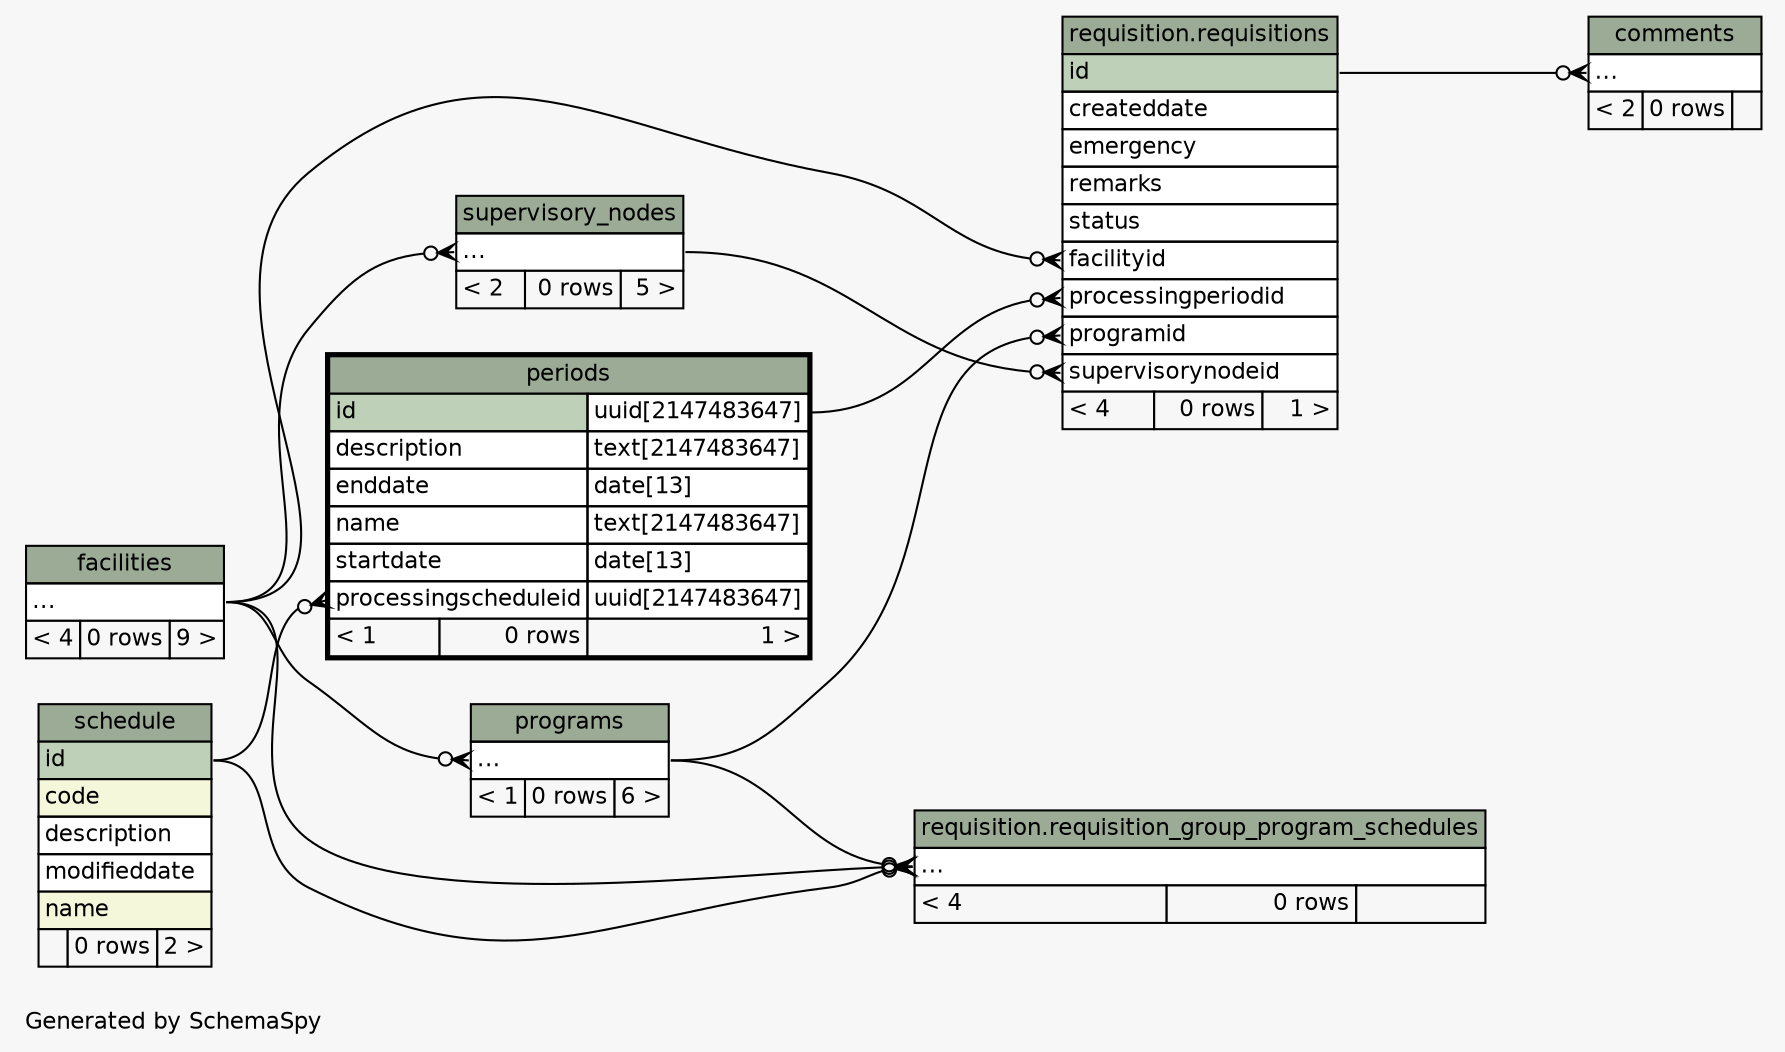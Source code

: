 // dot 2.38.0 on Linux 4.1.17-22.30.amzn1.x86_64
// SchemaSpy rev 590
digraph "twoDegreesRelationshipsDiagram" {
  graph [
    rankdir="RL"
    bgcolor="#f7f7f7"
    label="\nGenerated by SchemaSpy"
    labeljust="l"
    nodesep="0.18"
    ranksep="0.46"
    fontname="Helvetica"
    fontsize="11"
  ];
  node [
    fontname="Helvetica"
    fontsize="11"
    shape="plaintext"
  ];
  edge [
    arrowsize="0.8"
  ];
  "comments":"elipses":w -> "requisition.requisitions":"id":e [arrowhead=none dir=back arrowtail=crowodot];
  "periods":"processingscheduleid":w -> "schedule":"id":e [arrowhead=none dir=back arrowtail=crowodot];
  "programs":"elipses":w -> "facilities":"elipses":e [arrowhead=none dir=back arrowtail=crowodot];
  "requisition.requisition_group_program_schedules":"elipses":w -> "facilities":"elipses":e [arrowhead=none dir=back arrowtail=crowodot];
  "requisition.requisition_group_program_schedules":"elipses":w -> "schedule":"id":e [arrowhead=none dir=back arrowtail=crowodot];
  "requisition.requisition_group_program_schedules":"elipses":w -> "programs":"elipses":e [arrowhead=none dir=back arrowtail=crowodot];
  "requisition.requisitions":"facilityid":w -> "facilities":"elipses":e [arrowhead=none dir=back arrowtail=crowodot];
  "requisition.requisitions":"processingperiodid":w -> "periods":"id.type":e [arrowhead=none dir=back arrowtail=crowodot];
  "requisition.requisitions":"programid":w -> "programs":"elipses":e [arrowhead=none dir=back arrowtail=crowodot];
  "requisition.requisitions":"supervisorynodeid":w -> "supervisory_nodes":"elipses":e [arrowhead=none dir=back arrowtail=crowodot];
  "supervisory_nodes":"elipses":w -> "facilities":"elipses":e [arrowhead=none dir=back arrowtail=crowodot];
  "comments" [
    label=<
    <TABLE BORDER="0" CELLBORDER="1" CELLSPACING="0" BGCOLOR="#ffffff">
      <TR><TD COLSPAN="3" BGCOLOR="#9bab96" ALIGN="CENTER">comments</TD></TR>
      <TR><TD PORT="elipses" COLSPAN="3" ALIGN="LEFT">...</TD></TR>
      <TR><TD ALIGN="LEFT" BGCOLOR="#f7f7f7">&lt; 2</TD><TD ALIGN="RIGHT" BGCOLOR="#f7f7f7">0 rows</TD><TD ALIGN="RIGHT" BGCOLOR="#f7f7f7">  </TD></TR>
    </TABLE>>
    URL="comments.html"
    tooltip="comments"
  ];
  "facilities" [
    label=<
    <TABLE BORDER="0" CELLBORDER="1" CELLSPACING="0" BGCOLOR="#ffffff">
      <TR><TD COLSPAN="3" BGCOLOR="#9bab96" ALIGN="CENTER">facilities</TD></TR>
      <TR><TD PORT="elipses" COLSPAN="3" ALIGN="LEFT">...</TD></TR>
      <TR><TD ALIGN="LEFT" BGCOLOR="#f7f7f7">&lt; 4</TD><TD ALIGN="RIGHT" BGCOLOR="#f7f7f7">0 rows</TD><TD ALIGN="RIGHT" BGCOLOR="#f7f7f7">9 &gt;</TD></TR>
    </TABLE>>
    URL="facilities.html"
    tooltip="facilities"
  ];
  "periods" [
    label=<
    <TABLE BORDER="2" CELLBORDER="1" CELLSPACING="0" BGCOLOR="#ffffff">
      <TR><TD COLSPAN="3" BGCOLOR="#9bab96" ALIGN="CENTER">periods</TD></TR>
      <TR><TD PORT="id" COLSPAN="2" BGCOLOR="#bed1b8" ALIGN="LEFT">id</TD><TD PORT="id.type" ALIGN="LEFT">uuid[2147483647]</TD></TR>
      <TR><TD PORT="description" COLSPAN="2" ALIGN="LEFT">description</TD><TD PORT="description.type" ALIGN="LEFT">text[2147483647]</TD></TR>
      <TR><TD PORT="enddate" COLSPAN="2" ALIGN="LEFT">enddate</TD><TD PORT="enddate.type" ALIGN="LEFT">date[13]</TD></TR>
      <TR><TD PORT="name" COLSPAN="2" ALIGN="LEFT">name</TD><TD PORT="name.type" ALIGN="LEFT">text[2147483647]</TD></TR>
      <TR><TD PORT="startdate" COLSPAN="2" ALIGN="LEFT">startdate</TD><TD PORT="startdate.type" ALIGN="LEFT">date[13]</TD></TR>
      <TR><TD PORT="processingscheduleid" COLSPAN="2" ALIGN="LEFT">processingscheduleid</TD><TD PORT="processingscheduleid.type" ALIGN="LEFT">uuid[2147483647]</TD></TR>
      <TR><TD ALIGN="LEFT" BGCOLOR="#f7f7f7">&lt; 1</TD><TD ALIGN="RIGHT" BGCOLOR="#f7f7f7">0 rows</TD><TD ALIGN="RIGHT" BGCOLOR="#f7f7f7">1 &gt;</TD></TR>
    </TABLE>>
    URL="periods.html"
    tooltip="periods"
  ];
  "programs" [
    label=<
    <TABLE BORDER="0" CELLBORDER="1" CELLSPACING="0" BGCOLOR="#ffffff">
      <TR><TD COLSPAN="3" BGCOLOR="#9bab96" ALIGN="CENTER">programs</TD></TR>
      <TR><TD PORT="elipses" COLSPAN="3" ALIGN="LEFT">...</TD></TR>
      <TR><TD ALIGN="LEFT" BGCOLOR="#f7f7f7">&lt; 1</TD><TD ALIGN="RIGHT" BGCOLOR="#f7f7f7">0 rows</TD><TD ALIGN="RIGHT" BGCOLOR="#f7f7f7">6 &gt;</TD></TR>
    </TABLE>>
    URL="programs.html"
    tooltip="programs"
  ];
  "requisition.requisition_group_program_schedules" [
    label=<
    <TABLE BORDER="0" CELLBORDER="1" CELLSPACING="0" BGCOLOR="#ffffff">
      <TR><TD COLSPAN="3" BGCOLOR="#9bab96" ALIGN="CENTER">requisition.requisition_group_program_schedules</TD></TR>
      <TR><TD PORT="elipses" COLSPAN="3" ALIGN="LEFT">...</TD></TR>
      <TR><TD ALIGN="LEFT" BGCOLOR="#f7f7f7">&lt; 4</TD><TD ALIGN="RIGHT" BGCOLOR="#f7f7f7">0 rows</TD><TD ALIGN="RIGHT" BGCOLOR="#f7f7f7">  </TD></TR>
    </TABLE>>
    URL="../../requisition/tables/requisition_group_program_schedules.html"
    tooltip="requisition.requisition_group_program_schedules"
  ];
  "requisition.requisitions" [
    label=<
    <TABLE BORDER="0" CELLBORDER="1" CELLSPACING="0" BGCOLOR="#ffffff">
      <TR><TD COLSPAN="3" BGCOLOR="#9bab96" ALIGN="CENTER">requisition.requisitions</TD></TR>
      <TR><TD PORT="id" COLSPAN="3" BGCOLOR="#bed1b8" ALIGN="LEFT">id</TD></TR>
      <TR><TD PORT="createddate" COLSPAN="3" ALIGN="LEFT">createddate</TD></TR>
      <TR><TD PORT="emergency" COLSPAN="3" ALIGN="LEFT">emergency</TD></TR>
      <TR><TD PORT="remarks" COLSPAN="3" ALIGN="LEFT">remarks</TD></TR>
      <TR><TD PORT="status" COLSPAN="3" ALIGN="LEFT">status</TD></TR>
      <TR><TD PORT="facilityid" COLSPAN="3" ALIGN="LEFT">facilityid</TD></TR>
      <TR><TD PORT="processingperiodid" COLSPAN="3" ALIGN="LEFT">processingperiodid</TD></TR>
      <TR><TD PORT="programid" COLSPAN="3" ALIGN="LEFT">programid</TD></TR>
      <TR><TD PORT="supervisorynodeid" COLSPAN="3" ALIGN="LEFT">supervisorynodeid</TD></TR>
      <TR><TD ALIGN="LEFT" BGCOLOR="#f7f7f7">&lt; 4</TD><TD ALIGN="RIGHT" BGCOLOR="#f7f7f7">0 rows</TD><TD ALIGN="RIGHT" BGCOLOR="#f7f7f7">1 &gt;</TD></TR>
    </TABLE>>
    URL="../../requisition/tables/requisitions.html"
    tooltip="requisition.requisitions"
  ];
  "schedule" [
    label=<
    <TABLE BORDER="0" CELLBORDER="1" CELLSPACING="0" BGCOLOR="#ffffff">
      <TR><TD COLSPAN="3" BGCOLOR="#9bab96" ALIGN="CENTER">schedule</TD></TR>
      <TR><TD PORT="id" COLSPAN="3" BGCOLOR="#bed1b8" ALIGN="LEFT">id</TD></TR>
      <TR><TD PORT="code" COLSPAN="3" BGCOLOR="#f4f7da" ALIGN="LEFT">code</TD></TR>
      <TR><TD PORT="description" COLSPAN="3" ALIGN="LEFT">description</TD></TR>
      <TR><TD PORT="modifieddate" COLSPAN="3" ALIGN="LEFT">modifieddate</TD></TR>
      <TR><TD PORT="name" COLSPAN="3" BGCOLOR="#f4f7da" ALIGN="LEFT">name</TD></TR>
      <TR><TD ALIGN="LEFT" BGCOLOR="#f7f7f7">  </TD><TD ALIGN="RIGHT" BGCOLOR="#f7f7f7">0 rows</TD><TD ALIGN="RIGHT" BGCOLOR="#f7f7f7">2 &gt;</TD></TR>
    </TABLE>>
    URL="schedule.html"
    tooltip="schedule"
  ];
  "supervisory_nodes" [
    label=<
    <TABLE BORDER="0" CELLBORDER="1" CELLSPACING="0" BGCOLOR="#ffffff">
      <TR><TD COLSPAN="3" BGCOLOR="#9bab96" ALIGN="CENTER">supervisory_nodes</TD></TR>
      <TR><TD PORT="elipses" COLSPAN="3" ALIGN="LEFT">...</TD></TR>
      <TR><TD ALIGN="LEFT" BGCOLOR="#f7f7f7">&lt; 2</TD><TD ALIGN="RIGHT" BGCOLOR="#f7f7f7">0 rows</TD><TD ALIGN="RIGHT" BGCOLOR="#f7f7f7">5 &gt;</TD></TR>
    </TABLE>>
    URL="supervisory_nodes.html"
    tooltip="supervisory_nodes"
  ];
}
